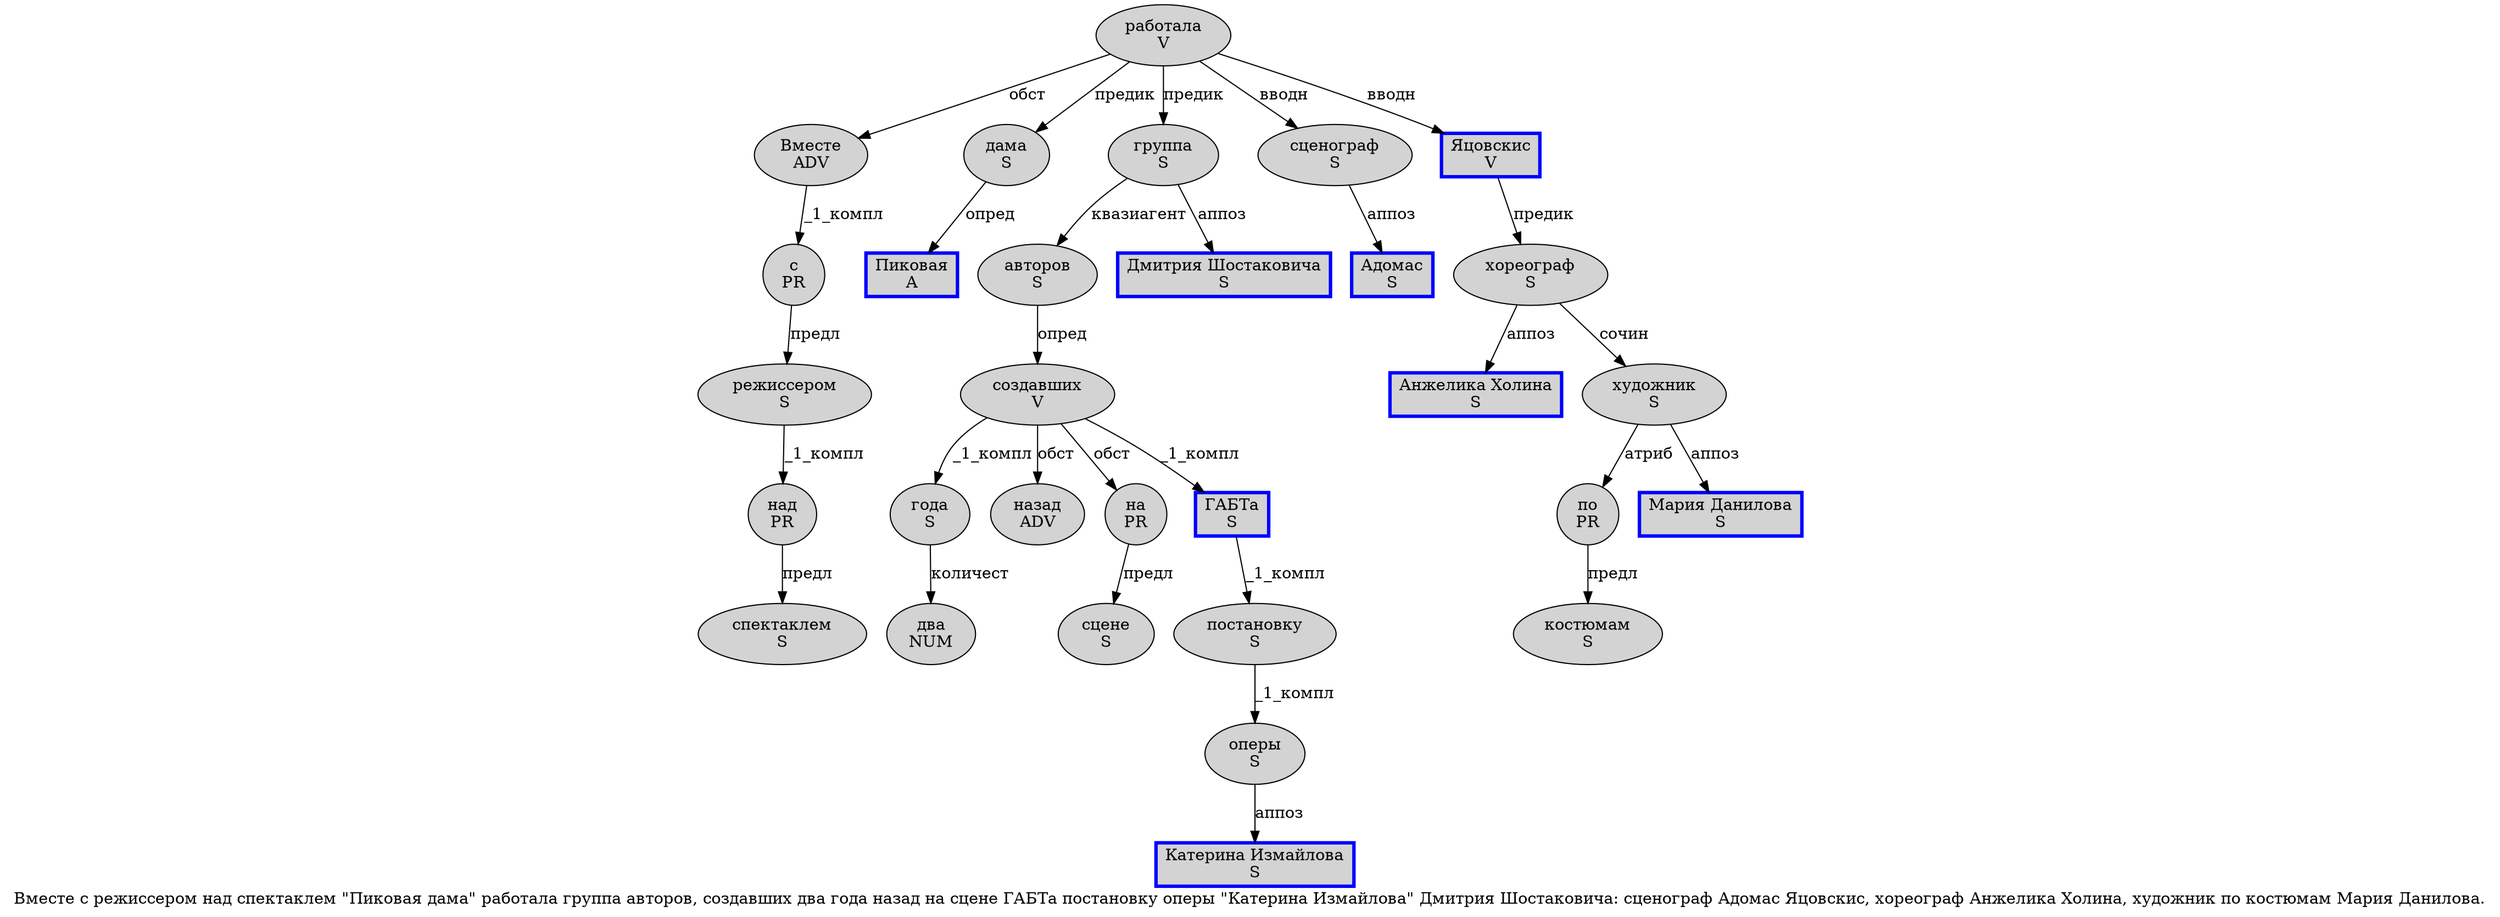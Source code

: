 digraph SENTENCE_836 {
	graph [label="Вместе с режиссером над спектаклем \"Пиковая дама\" работала группа авторов, создавших два года назад на сцене ГАБТа постановку оперы \"Катерина Измайлова\" Дмитрия Шостаковича: сценограф Адомас Яцовскис, хореограф Анжелика Холина, художник по костюмам Мария Данилова."]
	node [style=filled]
		0 [label="Вместе
ADV" color="" fillcolor=lightgray penwidth=1 shape=ellipse]
		1 [label="с
PR" color="" fillcolor=lightgray penwidth=1 shape=ellipse]
		2 [label="режиссером
S" color="" fillcolor=lightgray penwidth=1 shape=ellipse]
		3 [label="над
PR" color="" fillcolor=lightgray penwidth=1 shape=ellipse]
		4 [label="спектаклем
S" color="" fillcolor=lightgray penwidth=1 shape=ellipse]
		6 [label="Пиковая
A" color=blue fillcolor=lightgray penwidth=3 shape=box]
		7 [label="дама
S" color="" fillcolor=lightgray penwidth=1 shape=ellipse]
		9 [label="работала
V" color="" fillcolor=lightgray penwidth=1 shape=ellipse]
		10 [label="группа
S" color="" fillcolor=lightgray penwidth=1 shape=ellipse]
		11 [label="авторов
S" color="" fillcolor=lightgray penwidth=1 shape=ellipse]
		13 [label="создавших
V" color="" fillcolor=lightgray penwidth=1 shape=ellipse]
		14 [label="два
NUM" color="" fillcolor=lightgray penwidth=1 shape=ellipse]
		15 [label="года
S" color="" fillcolor=lightgray penwidth=1 shape=ellipse]
		16 [label="назад
ADV" color="" fillcolor=lightgray penwidth=1 shape=ellipse]
		17 [label="на
PR" color="" fillcolor=lightgray penwidth=1 shape=ellipse]
		18 [label="сцене
S" color="" fillcolor=lightgray penwidth=1 shape=ellipse]
		19 [label="ГАБТа
S" color=blue fillcolor=lightgray penwidth=3 shape=box]
		20 [label="постановку
S" color="" fillcolor=lightgray penwidth=1 shape=ellipse]
		21 [label="оперы
S" color="" fillcolor=lightgray penwidth=1 shape=ellipse]
		23 [label="Катерина Измайлова
S" color=blue fillcolor=lightgray penwidth=3 shape=box]
		25 [label="Дмитрия Шостаковича
S" color=blue fillcolor=lightgray penwidth=3 shape=box]
		27 [label="сценограф
S" color="" fillcolor=lightgray penwidth=1 shape=ellipse]
		28 [label="Адомас
S" color=blue fillcolor=lightgray penwidth=3 shape=box]
		29 [label="Яцовскис
V" color=blue fillcolor=lightgray penwidth=3 shape=box]
		31 [label="хореограф
S" color="" fillcolor=lightgray penwidth=1 shape=ellipse]
		32 [label="Анжелика Холина
S" color=blue fillcolor=lightgray penwidth=3 shape=box]
		34 [label="художник
S" color="" fillcolor=lightgray penwidth=1 shape=ellipse]
		35 [label="по
PR" color="" fillcolor=lightgray penwidth=1 shape=ellipse]
		36 [label="костюмам
S" color="" fillcolor=lightgray penwidth=1 shape=ellipse]
		37 [label="Мария Данилова
S" color=blue fillcolor=lightgray penwidth=3 shape=box]
			2 -> 3 [label="_1_компл"]
			35 -> 36 [label="предл"]
			21 -> 23 [label="аппоз"]
			15 -> 14 [label="количест"]
			0 -> 1 [label="_1_компл"]
			7 -> 6 [label="опред"]
			3 -> 4 [label="предл"]
			19 -> 20 [label="_1_компл"]
			17 -> 18 [label="предл"]
			11 -> 13 [label="опред"]
			27 -> 28 [label="аппоз"]
			10 -> 11 [label="квазиагент"]
			10 -> 25 [label="аппоз"]
			20 -> 21 [label="_1_компл"]
			29 -> 31 [label="предик"]
			31 -> 32 [label="аппоз"]
			31 -> 34 [label="сочин"]
			1 -> 2 [label="предл"]
			9 -> 0 [label="обст"]
			9 -> 7 [label="предик"]
			9 -> 10 [label="предик"]
			9 -> 27 [label="вводн"]
			9 -> 29 [label="вводн"]
			13 -> 15 [label="_1_компл"]
			13 -> 16 [label="обст"]
			13 -> 17 [label="обст"]
			13 -> 19 [label="_1_компл"]
			34 -> 35 [label="атриб"]
			34 -> 37 [label="аппоз"]
}